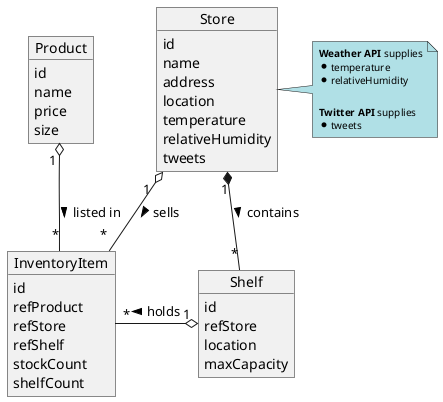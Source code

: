 @startuml
object Product

Product : id 
Product : name 
Product : price 
Product : size 


object InventoryItem

InventoryItem : id 
InventoryItem : refProduct 
InventoryItem : refStore 
InventoryItem : refShelf 
InventoryItem : stockCount 
InventoryItem : shelfCount 


object Store

Store : id 
Store : name 
Store : address 
Store : location 
Store : temperature 
Store : relativeHumidity 
Store : tweets

note right of Store #PowderBlue
  <size:10><b>Weather API</b> supplies</size>
  * <size:10>temperature</size>
  * <size:10>relativeHumidity</size>

  <size:10><b>Twitter API</b> supplies</size>
  * <size:10>tweets</size>
end note 

object Shelf

Shelf : id 
Shelf : refStore 
Shelf : location 
Shelf : maxCapacity

Product "1 " o-- " *" InventoryItem  : listed in >
Store " 1  " o-- " *  " InventoryItem :  sells >
Store "1" *-- "*" Shelf : contains >
InventoryItem "*" -o " 1" Shelf : < holds
@enduml